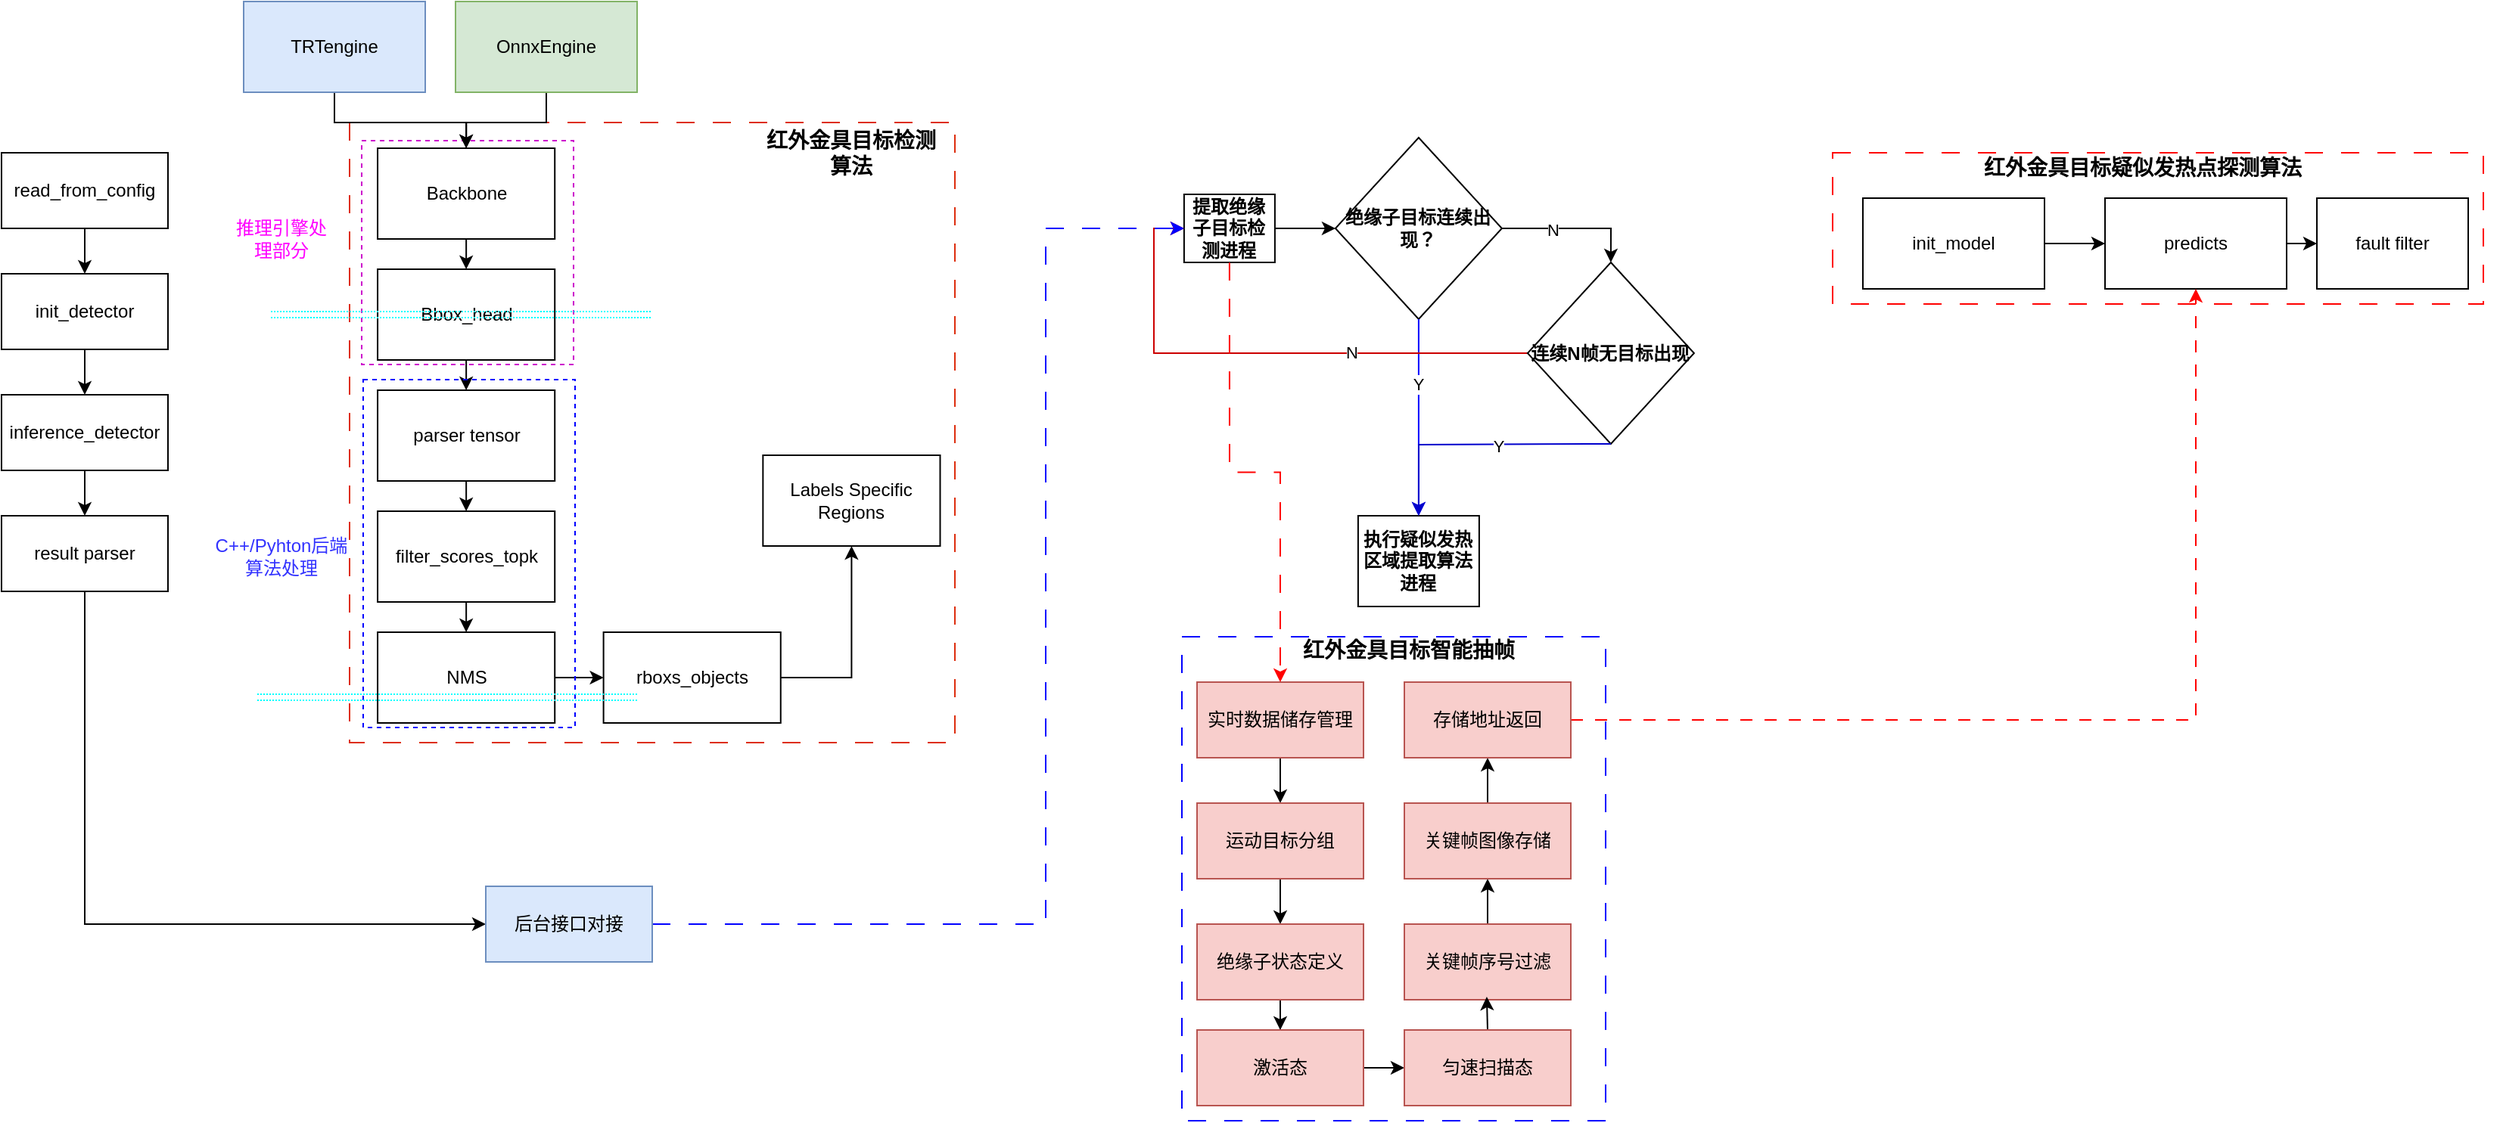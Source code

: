 <mxfile version="21.2.9" type="github" pages="3">
  <diagram name="红外项目算法全流程图" id="UdssySAxmzUDZfPrxFSe">
    <mxGraphModel dx="2518" dy="1358" grid="1" gridSize="10" guides="1" tooltips="1" connect="1" arrows="1" fold="1" page="1" pageScale="1" pageWidth="827" pageHeight="1169" math="1" shadow="0">
      <root>
        <mxCell id="0" />
        <mxCell id="1" parent="0" />
        <mxCell id="4V8_05npYvjHHsaQzoC6-4" value="" style="rounded=0;whiteSpace=wrap;html=1;fillColor=none;dashed=1;strokeColor=#0000FF;dashPattern=12 12;" parent="1" vertex="1">
          <mxGeometry x="781" y="671" width="280" height="320" as="geometry" />
        </mxCell>
        <mxCell id="TxmhTV-t6LI9Jv4E162P-45" value="" style="group" parent="1" vertex="1" connectable="0">
          <mxGeometry x="732.5" y="341" width="407" height="310" as="geometry" />
        </mxCell>
        <mxCell id="TxmhTV-t6LI9Jv4E162P-44" value="" style="group" parent="TxmhTV-t6LI9Jv4E162P-45" vertex="1" connectable="0">
          <mxGeometry x="9.96" width="407" height="310" as="geometry" />
        </mxCell>
        <mxCell id="TxmhTV-t6LI9Jv4E162P-1" value="&lt;b&gt;绝缘子目标连续出现？&lt;/b&gt;" style="rhombus;whiteSpace=wrap;html=1;" parent="TxmhTV-t6LI9Jv4E162P-44" vertex="1">
          <mxGeometry x="139.99" width="110" height="120" as="geometry" />
        </mxCell>
        <mxCell id="TxmhTV-t6LI9Jv4E162P-4" style="edgeStyle=orthogonalEdgeStyle;rounded=0;orthogonalLoop=1;jettySize=auto;html=1;entryX=0;entryY=0.5;entryDx=0;entryDy=0;" parent="TxmhTV-t6LI9Jv4E162P-44" source="TxmhTV-t6LI9Jv4E162P-2" target="TxmhTV-t6LI9Jv4E162P-1" edge="1">
          <mxGeometry relative="1" as="geometry" />
        </mxCell>
        <mxCell id="TxmhTV-t6LI9Jv4E162P-2" value="&lt;b style=&quot;border-color: var(--border-color);&quot;&gt;提取绝缘子目标检测进程&lt;/b&gt;" style="rounded=0;whiteSpace=wrap;html=1;" parent="TxmhTV-t6LI9Jv4E162P-44" vertex="1">
          <mxGeometry x="39.99" y="37.5" width="60" height="45" as="geometry" />
        </mxCell>
        <mxCell id="TxmhTV-t6LI9Jv4E162P-30" value="&lt;b&gt;执行疑似发热区域提取算法进程&lt;/b&gt;" style="rounded=0;whiteSpace=wrap;html=1;" parent="TxmhTV-t6LI9Jv4E162P-44" vertex="1">
          <mxGeometry x="154.99" y="250" width="80" height="60" as="geometry" />
        </mxCell>
        <mxCell id="TxmhTV-t6LI9Jv4E162P-31" style="edgeStyle=orthogonalEdgeStyle;rounded=0;orthogonalLoop=1;jettySize=auto;html=1;exitX=0.5;exitY=1;exitDx=0;exitDy=0;strokeColor=#0000FF;" parent="TxmhTV-t6LI9Jv4E162P-44" source="TxmhTV-t6LI9Jv4E162P-1" target="TxmhTV-t6LI9Jv4E162P-30" edge="1">
          <mxGeometry relative="1" as="geometry" />
        </mxCell>
        <mxCell id="TxmhTV-t6LI9Jv4E162P-43" value="Y" style="edgeLabel;html=1;align=center;verticalAlign=middle;resizable=0;points=[];" parent="TxmhTV-t6LI9Jv4E162P-31" vertex="1" connectable="0">
          <mxGeometry x="-0.342" y="-1" relative="1" as="geometry">
            <mxPoint as="offset" />
          </mxGeometry>
        </mxCell>
        <mxCell id="TxmhTV-t6LI9Jv4E162P-40" style="edgeStyle=orthogonalEdgeStyle;rounded=0;orthogonalLoop=1;jettySize=auto;html=1;exitX=0;exitY=0.5;exitDx=0;exitDy=0;entryX=0;entryY=0.5;entryDx=0;entryDy=0;strokeColor=#CC0000;" parent="TxmhTV-t6LI9Jv4E162P-44" source="TxmhTV-t6LI9Jv4E162P-35" target="TxmhTV-t6LI9Jv4E162P-2" edge="1">
          <mxGeometry relative="1" as="geometry" />
        </mxCell>
        <mxCell id="TxmhTV-t6LI9Jv4E162P-41" value="N" style="edgeLabel;html=1;align=center;verticalAlign=middle;resizable=0;points=[];" parent="TxmhTV-t6LI9Jv4E162P-40" vertex="1" connectable="0">
          <mxGeometry x="-0.331" y="-1" relative="1" as="geometry">
            <mxPoint as="offset" />
          </mxGeometry>
        </mxCell>
        <mxCell id="TxmhTV-t6LI9Jv4E162P-35" value="&lt;b&gt;连续N帧无目标出现&lt;/b&gt;" style="rhombus;whiteSpace=wrap;html=1;" parent="TxmhTV-t6LI9Jv4E162P-44" vertex="1">
          <mxGeometry x="266.99" y="82.5" width="110" height="120" as="geometry" />
        </mxCell>
        <mxCell id="TxmhTV-t6LI9Jv4E162P-36" style="edgeStyle=orthogonalEdgeStyle;rounded=0;orthogonalLoop=1;jettySize=auto;html=1;exitX=1;exitY=0.5;exitDx=0;exitDy=0;entryX=0.5;entryY=0;entryDx=0;entryDy=0;" parent="TxmhTV-t6LI9Jv4E162P-44" source="TxmhTV-t6LI9Jv4E162P-1" target="TxmhTV-t6LI9Jv4E162P-35" edge="1">
          <mxGeometry relative="1" as="geometry" />
        </mxCell>
        <mxCell id="TxmhTV-t6LI9Jv4E162P-39" value="N" style="edgeLabel;html=1;align=center;verticalAlign=middle;resizable=0;points=[];" parent="TxmhTV-t6LI9Jv4E162P-36" vertex="1" connectable="0">
          <mxGeometry x="-0.295" y="-1" relative="1" as="geometry">
            <mxPoint as="offset" />
          </mxGeometry>
        </mxCell>
        <mxCell id="TxmhTV-t6LI9Jv4E162P-38" style="edgeStyle=orthogonalEdgeStyle;rounded=0;orthogonalLoop=1;jettySize=auto;html=1;exitX=0.5;exitY=1;exitDx=0;exitDy=0;strokeColor=#0000CC;entryX=0.5;entryY=0;entryDx=0;entryDy=0;" parent="TxmhTV-t6LI9Jv4E162P-44" source="TxmhTV-t6LI9Jv4E162P-35" target="TxmhTV-t6LI9Jv4E162P-30" edge="1">
          <mxGeometry relative="1" as="geometry">
            <mxPoint x="315.03" y="210" as="sourcePoint" />
            <mxPoint x="185.03" y="250" as="targetPoint" />
            <Array as="points">
              <mxPoint x="306.99" y="203" />
              <mxPoint x="194.99" y="203" />
            </Array>
          </mxGeometry>
        </mxCell>
        <mxCell id="TxmhTV-t6LI9Jv4E162P-42" value="Y" style="edgeLabel;html=1;align=center;verticalAlign=middle;resizable=0;points=[];" parent="TxmhTV-t6LI9Jv4E162P-38" vertex="1" connectable="0">
          <mxGeometry x="-0.175" y="1" relative="1" as="geometry">
            <mxPoint x="-3" as="offset" />
          </mxGeometry>
        </mxCell>
        <mxCell id="TxmhTV-t6LI9Jv4E162P-46" value="" style="group" parent="1" vertex="1" connectable="0">
          <mxGeometry x="231" y="311" width="400" height="430" as="geometry" />
        </mxCell>
        <mxCell id="4V8_05npYvjHHsaQzoC6-1" value="" style="rounded=0;whiteSpace=wrap;html=1;fillColor=none;dashed=1;strokeColor=#dd2d0e;dashPattern=12 12;" parent="TxmhTV-t6LI9Jv4E162P-46" vertex="1">
          <mxGeometry y="20" width="400" height="410" as="geometry" />
        </mxCell>
        <mxCell id="4V8_05npYvjHHsaQzoC6-5" value="&lt;b&gt;&lt;font style=&quot;font-size: 14px;&quot;&gt;红外金具目标检测算法&lt;/font&gt;&lt;/b&gt;" style="text;html=1;strokeColor=none;fillColor=none;align=center;verticalAlign=middle;whiteSpace=wrap;rounded=0;dashed=1;dashPattern=12 12;" parent="TxmhTV-t6LI9Jv4E162P-46" vertex="1">
          <mxGeometry x="273.171" y="20" width="117.073" height="40" as="geometry" />
        </mxCell>
        <mxCell id="MAkDcKg5droRkH_bD-5M-5" style="edgeStyle=orthogonalEdgeStyle;rounded=0;orthogonalLoop=1;jettySize=auto;html=1;exitX=0.5;exitY=1;exitDx=0;exitDy=0;entryX=0.5;entryY=0;entryDx=0;entryDy=0;" parent="TxmhTV-t6LI9Jv4E162P-46" source="MAkDcKg5droRkH_bD-5M-1" target="MAkDcKg5droRkH_bD-5M-4" edge="1">
          <mxGeometry relative="1" as="geometry" />
        </mxCell>
        <mxCell id="MAkDcKg5droRkH_bD-5M-1" value="Backbone" style="rounded=0;whiteSpace=wrap;html=1;" parent="TxmhTV-t6LI9Jv4E162P-46" vertex="1">
          <mxGeometry x="18.537" y="37" width="117.073" height="60" as="geometry" />
        </mxCell>
        <mxCell id="MAkDcKg5droRkH_bD-5M-11" style="edgeStyle=orthogonalEdgeStyle;rounded=0;orthogonalLoop=1;jettySize=auto;html=1;exitX=0.5;exitY=1;exitDx=0;exitDy=0;entryX=0.5;entryY=0;entryDx=0;entryDy=0;" parent="TxmhTV-t6LI9Jv4E162P-46" source="MAkDcKg5droRkH_bD-5M-2" target="MAkDcKg5droRkH_bD-5M-3" edge="1">
          <mxGeometry relative="1" as="geometry" />
        </mxCell>
        <mxCell id="MAkDcKg5droRkH_bD-5M-2" value="filter_scores_topk" style="rounded=0;whiteSpace=wrap;html=1;" parent="TxmhTV-t6LI9Jv4E162P-46" vertex="1">
          <mxGeometry x="18.537" y="277" width="117.073" height="60" as="geometry" />
        </mxCell>
        <mxCell id="MAkDcKg5droRkH_bD-5M-13" style="edgeStyle=orthogonalEdgeStyle;rounded=0;orthogonalLoop=1;jettySize=auto;html=1;exitX=1;exitY=0.5;exitDx=0;exitDy=0;" parent="TxmhTV-t6LI9Jv4E162P-46" source="MAkDcKg5droRkH_bD-5M-3" target="MAkDcKg5droRkH_bD-5M-12" edge="1">
          <mxGeometry relative="1" as="geometry" />
        </mxCell>
        <mxCell id="MAkDcKg5droRkH_bD-5M-3" value="NMS" style="rounded=0;whiteSpace=wrap;html=1;" parent="TxmhTV-t6LI9Jv4E162P-46" vertex="1">
          <mxGeometry x="18.537" y="357" width="117.073" height="60" as="geometry" />
        </mxCell>
        <mxCell id="MAkDcKg5droRkH_bD-5M-7" style="edgeStyle=orthogonalEdgeStyle;rounded=0;orthogonalLoop=1;jettySize=auto;html=1;exitX=0.5;exitY=1;exitDx=0;exitDy=0;entryX=0.5;entryY=0;entryDx=0;entryDy=0;" parent="TxmhTV-t6LI9Jv4E162P-46" source="MAkDcKg5droRkH_bD-5M-4" target="MAkDcKg5droRkH_bD-5M-6" edge="1">
          <mxGeometry relative="1" as="geometry" />
        </mxCell>
        <mxCell id="MAkDcKg5droRkH_bD-5M-4" value="Bbox_head" style="rounded=0;whiteSpace=wrap;html=1;" parent="TxmhTV-t6LI9Jv4E162P-46" vertex="1">
          <mxGeometry x="18.537" y="117" width="117.073" height="60" as="geometry" />
        </mxCell>
        <mxCell id="MAkDcKg5droRkH_bD-5M-10" style="edgeStyle=orthogonalEdgeStyle;rounded=0;orthogonalLoop=1;jettySize=auto;html=1;exitX=0.5;exitY=1;exitDx=0;exitDy=0;entryX=0.5;entryY=0;entryDx=0;entryDy=0;" parent="TxmhTV-t6LI9Jv4E162P-46" source="MAkDcKg5droRkH_bD-5M-6" target="MAkDcKg5droRkH_bD-5M-2" edge="1">
          <mxGeometry relative="1" as="geometry" />
        </mxCell>
        <mxCell id="MAkDcKg5droRkH_bD-5M-6" value="parser tensor" style="rounded=0;whiteSpace=wrap;html=1;" parent="TxmhTV-t6LI9Jv4E162P-46" vertex="1">
          <mxGeometry x="18.537" y="197" width="117.073" height="60" as="geometry" />
        </mxCell>
        <mxCell id="MAkDcKg5droRkH_bD-5M-15" style="edgeStyle=orthogonalEdgeStyle;rounded=0;orthogonalLoop=1;jettySize=auto;html=1;exitX=1;exitY=0.5;exitDx=0;exitDy=0;entryX=0.5;entryY=1;entryDx=0;entryDy=0;" parent="TxmhTV-t6LI9Jv4E162P-46" source="MAkDcKg5droRkH_bD-5M-12" target="MAkDcKg5droRkH_bD-5M-14" edge="1">
          <mxGeometry relative="1" as="geometry" />
        </mxCell>
        <mxCell id="MAkDcKg5droRkH_bD-5M-12" value="rboxs_objects" style="rounded=0;whiteSpace=wrap;html=1;" parent="TxmhTV-t6LI9Jv4E162P-46" vertex="1">
          <mxGeometry x="167.805" y="357" width="117.073" height="60" as="geometry" />
        </mxCell>
        <mxCell id="MAkDcKg5droRkH_bD-5M-14" value="Labels Specific Regions" style="rounded=0;whiteSpace=wrap;html=1;" parent="TxmhTV-t6LI9Jv4E162P-46" vertex="1">
          <mxGeometry x="273.171" y="240" width="117.073" height="60" as="geometry" />
        </mxCell>
        <mxCell id="MAkDcKg5droRkH_bD-5M-21" value="" style="rounded=0;whiteSpace=wrap;html=1;fillColor=none;dashed=1;strokeColor=#0000FF;" parent="TxmhTV-t6LI9Jv4E162P-46" vertex="1">
          <mxGeometry x="9" y="190" width="140" height="230" as="geometry" />
        </mxCell>
        <mxCell id="MAkDcKg5droRkH_bD-5M-23" value="" style="rounded=0;whiteSpace=wrap;html=1;fillColor=none;dashed=1;strokeColor=#CC00CC;" parent="TxmhTV-t6LI9Jv4E162P-46" vertex="1">
          <mxGeometry x="8" y="32" width="140" height="148" as="geometry" />
        </mxCell>
        <mxCell id="MAkDcKg5droRkH_bD-5M-26" value="" style="endArrow=none;html=1;rounded=0;shape=link;dashed=1;dashPattern=1 1;strokeColor=#00FFFF;" parent="TxmhTV-t6LI9Jv4E162P-46" edge="1">
          <mxGeometry width="50" height="50" relative="1" as="geometry">
            <mxPoint x="-52" y="147" as="sourcePoint" />
            <mxPoint x="199" y="147" as="targetPoint" />
          </mxGeometry>
        </mxCell>
        <mxCell id="TxmhTV-t6LI9Jv4E162P-48" value="" style="group" parent="1" vertex="1" connectable="0">
          <mxGeometry x="1211" y="301" width="440" height="410" as="geometry" />
        </mxCell>
        <mxCell id="4V8_05npYvjHHsaQzoC6-3" value="" style="rounded=0;whiteSpace=wrap;html=1;fillColor=none;dashed=1;strokeColor=#FF0000;dashPattern=12 12;" parent="TxmhTV-t6LI9Jv4E162P-48" vertex="1">
          <mxGeometry y="50" width="430" height="100" as="geometry" />
        </mxCell>
        <mxCell id="4V8_05npYvjHHsaQzoC6-7" value="&lt;b&gt;&lt;font style=&quot;font-size: 14px;&quot;&gt;红外金具目标疑似发热点探测算法&lt;/font&gt;&lt;/b&gt;" style="text;html=1;strokeColor=none;fillColor=none;align=center;verticalAlign=middle;whiteSpace=wrap;rounded=0;dashed=1;dashPattern=12 12;" parent="TxmhTV-t6LI9Jv4E162P-48" vertex="1">
          <mxGeometry x="60" y="40" width="290" height="40" as="geometry" />
        </mxCell>
        <mxCell id="LGtdRb7xU4zredC1TsOm-39" style="edgeStyle=orthogonalEdgeStyle;rounded=0;orthogonalLoop=1;jettySize=auto;html=1;exitX=1;exitY=0.5;exitDx=0;exitDy=0;entryX=0;entryY=0.5;entryDx=0;entryDy=0;" edge="1" parent="TxmhTV-t6LI9Jv4E162P-48" source="LGtdRb7xU4zredC1TsOm-9" target="LGtdRb7xU4zredC1TsOm-38">
          <mxGeometry relative="1" as="geometry" />
        </mxCell>
        <mxCell id="LGtdRb7xU4zredC1TsOm-9" value="predicts" style="rounded=0;whiteSpace=wrap;html=1;" vertex="1" parent="TxmhTV-t6LI9Jv4E162P-48">
          <mxGeometry x="180" y="80" width="120" height="60" as="geometry" />
        </mxCell>
        <mxCell id="LGtdRb7xU4zredC1TsOm-11" style="edgeStyle=orthogonalEdgeStyle;rounded=0;orthogonalLoop=1;jettySize=auto;html=1;exitX=1;exitY=0.5;exitDx=0;exitDy=0;entryX=0;entryY=0.5;entryDx=0;entryDy=0;" edge="1" parent="TxmhTV-t6LI9Jv4E162P-48" source="LGtdRb7xU4zredC1TsOm-10" target="LGtdRb7xU4zredC1TsOm-9">
          <mxGeometry relative="1" as="geometry" />
        </mxCell>
        <mxCell id="LGtdRb7xU4zredC1TsOm-10" value="init_model" style="rounded=0;whiteSpace=wrap;html=1;" vertex="1" parent="TxmhTV-t6LI9Jv4E162P-48">
          <mxGeometry x="20" y="80" width="120" height="60" as="geometry" />
        </mxCell>
        <mxCell id="LGtdRb7xU4zredC1TsOm-38" value="fault filter" style="rounded=0;whiteSpace=wrap;html=1;" vertex="1" parent="TxmhTV-t6LI9Jv4E162P-48">
          <mxGeometry x="320" y="80" width="100" height="60" as="geometry" />
        </mxCell>
        <mxCell id="MAkDcKg5droRkH_bD-5M-20" style="edgeStyle=orthogonalEdgeStyle;rounded=0;orthogonalLoop=1;jettySize=auto;html=1;entryX=0.5;entryY=0;entryDx=0;entryDy=0;" parent="1" source="MAkDcKg5droRkH_bD-5M-16" target="MAkDcKg5droRkH_bD-5M-1" edge="1">
          <mxGeometry relative="1" as="geometry">
            <Array as="points">
              <mxPoint x="221" y="331" />
              <mxPoint x="308" y="331" />
            </Array>
          </mxGeometry>
        </mxCell>
        <mxCell id="MAkDcKg5droRkH_bD-5M-16" value="TRTengine" style="rounded=0;whiteSpace=wrap;html=1;fillColor=#dae8fc;strokeColor=#6c8ebf;" parent="1" vertex="1">
          <mxGeometry x="161" y="251" width="120" height="60" as="geometry" />
        </mxCell>
        <mxCell id="MAkDcKg5droRkH_bD-5M-19" style="edgeStyle=orthogonalEdgeStyle;rounded=0;orthogonalLoop=1;jettySize=auto;html=1;exitX=0.5;exitY=1;exitDx=0;exitDy=0;entryX=0.5;entryY=0;entryDx=0;entryDy=0;" parent="1" source="MAkDcKg5droRkH_bD-5M-17" target="MAkDcKg5droRkH_bD-5M-1" edge="1">
          <mxGeometry relative="1" as="geometry">
            <Array as="points">
              <mxPoint x="361" y="331" />
              <mxPoint x="308" y="331" />
            </Array>
          </mxGeometry>
        </mxCell>
        <mxCell id="MAkDcKg5droRkH_bD-5M-17" value="OnnxEngine" style="rounded=0;whiteSpace=wrap;html=1;fillColor=#d5e8d4;strokeColor=#82b366;" parent="1" vertex="1">
          <mxGeometry x="301" y="251" width="120" height="60" as="geometry" />
        </mxCell>
        <mxCell id="MAkDcKg5droRkH_bD-5M-22" value="&lt;font color=&quot;#3333ff&quot;&gt;C++/Pyhton后端算法处理&lt;/font&gt;" style="text;html=1;strokeColor=none;fillColor=none;align=center;verticalAlign=middle;whiteSpace=wrap;rounded=0;" parent="1" vertex="1">
          <mxGeometry x="141" y="571" width="90" height="93" as="geometry" />
        </mxCell>
        <mxCell id="MAkDcKg5droRkH_bD-5M-24" value="&lt;font color=&quot;#ff00ff&quot;&gt;推理引擎处理部分&lt;/font&gt;" style="text;html=1;strokeColor=none;fillColor=none;align=center;verticalAlign=middle;whiteSpace=wrap;rounded=0;" parent="1" vertex="1">
          <mxGeometry x="151" y="361" width="70" height="93" as="geometry" />
        </mxCell>
        <mxCell id="MAkDcKg5droRkH_bD-5M-28" value="" style="endArrow=none;html=1;rounded=0;shape=link;dashed=1;dashPattern=1 1;strokeColor=#00FFFF;" parent="1" edge="1">
          <mxGeometry width="50" height="50" relative="1" as="geometry">
            <mxPoint x="170" y="711" as="sourcePoint" />
            <mxPoint x="421" y="711" as="targetPoint" />
          </mxGeometry>
        </mxCell>
        <mxCell id="MAkDcKg5droRkH_bD-5M-36" style="edgeStyle=orthogonalEdgeStyle;rounded=0;orthogonalLoop=1;jettySize=auto;html=1;entryX=0.5;entryY=0;entryDx=0;entryDy=0;" parent="1" source="MAkDcKg5droRkH_bD-5M-33" target="MAkDcKg5droRkH_bD-5M-34" edge="1">
          <mxGeometry relative="1" as="geometry" />
        </mxCell>
        <mxCell id="MAkDcKg5droRkH_bD-5M-33" value="read_from_config" style="rounded=0;whiteSpace=wrap;html=1;" parent="1" vertex="1">
          <mxGeometry x="1" y="351" width="110" height="50" as="geometry" />
        </mxCell>
        <mxCell id="MAkDcKg5droRkH_bD-5M-37" style="edgeStyle=orthogonalEdgeStyle;rounded=0;orthogonalLoop=1;jettySize=auto;html=1;exitX=0.5;exitY=1;exitDx=0;exitDy=0;entryX=0.5;entryY=0;entryDx=0;entryDy=0;" parent="1" source="MAkDcKg5droRkH_bD-5M-34" target="MAkDcKg5droRkH_bD-5M-35" edge="1">
          <mxGeometry relative="1" as="geometry" />
        </mxCell>
        <mxCell id="MAkDcKg5droRkH_bD-5M-34" value="init_detector" style="rounded=0;whiteSpace=wrap;html=1;" parent="1" vertex="1">
          <mxGeometry x="1" y="431" width="110" height="50" as="geometry" />
        </mxCell>
        <mxCell id="MAkDcKg5droRkH_bD-5M-39" style="edgeStyle=orthogonalEdgeStyle;rounded=0;orthogonalLoop=1;jettySize=auto;html=1;exitX=0.5;exitY=1;exitDx=0;exitDy=0;entryX=0.5;entryY=0;entryDx=0;entryDy=0;" parent="1" source="MAkDcKg5droRkH_bD-5M-35" target="MAkDcKg5droRkH_bD-5M-38" edge="1">
          <mxGeometry relative="1" as="geometry" />
        </mxCell>
        <mxCell id="MAkDcKg5droRkH_bD-5M-35" value="inference_detector" style="rounded=0;whiteSpace=wrap;html=1;" parent="1" vertex="1">
          <mxGeometry x="1" y="511" width="110" height="50" as="geometry" />
        </mxCell>
        <mxCell id="LGtdRb7xU4zredC1TsOm-4" style="edgeStyle=orthogonalEdgeStyle;rounded=0;orthogonalLoop=1;jettySize=auto;html=1;exitX=0.5;exitY=1;exitDx=0;exitDy=0;entryX=0;entryY=0.5;entryDx=0;entryDy=0;" edge="1" parent="1" source="MAkDcKg5droRkH_bD-5M-38" target="LGtdRb7xU4zredC1TsOm-3">
          <mxGeometry relative="1" as="geometry" />
        </mxCell>
        <mxCell id="MAkDcKg5droRkH_bD-5M-38" value="result parser" style="rounded=0;whiteSpace=wrap;html=1;" parent="1" vertex="1">
          <mxGeometry x="1" y="591" width="110" height="50" as="geometry" />
        </mxCell>
        <mxCell id="LGtdRb7xU4zredC1TsOm-5" style="edgeStyle=orthogonalEdgeStyle;rounded=0;orthogonalLoop=1;jettySize=auto;html=1;entryX=0;entryY=0.5;entryDx=0;entryDy=0;dashed=1;dashPattern=12 12;strokeColor=#0000FF;" edge="1" parent="1" source="LGtdRb7xU4zredC1TsOm-3" target="TxmhTV-t6LI9Jv4E162P-2">
          <mxGeometry relative="1" as="geometry">
            <Array as="points">
              <mxPoint x="691" y="861" />
              <mxPoint x="691" y="401" />
            </Array>
          </mxGeometry>
        </mxCell>
        <mxCell id="LGtdRb7xU4zredC1TsOm-3" value="后台接口对接" style="rounded=0;whiteSpace=wrap;html=1;fillColor=#dae8fc;strokeColor=#6c8ebf;" vertex="1" parent="1">
          <mxGeometry x="321" y="836" width="110" height="50" as="geometry" />
        </mxCell>
        <mxCell id="4V8_05npYvjHHsaQzoC6-8" value="&lt;b&gt;&lt;font style=&quot;font-size: 14px;&quot;&gt;红外金具目标智能抽帧&lt;/font&gt;&lt;/b&gt;" style="text;html=1;strokeColor=none;fillColor=none;align=center;verticalAlign=middle;whiteSpace=wrap;rounded=0;dashed=1;dashPattern=12 12;" parent="1" vertex="1">
          <mxGeometry x="851" y="658" width="160" height="43" as="geometry" />
        </mxCell>
        <mxCell id="LGtdRb7xU4zredC1TsOm-19" style="edgeStyle=orthogonalEdgeStyle;rounded=0;orthogonalLoop=1;jettySize=auto;html=1;exitX=0.5;exitY=1;exitDx=0;exitDy=0;entryX=0.5;entryY=0;entryDx=0;entryDy=0;" edge="1" parent="1" source="LGtdRb7xU4zredC1TsOm-12" target="LGtdRb7xU4zredC1TsOm-15">
          <mxGeometry relative="1" as="geometry" />
        </mxCell>
        <mxCell id="LGtdRb7xU4zredC1TsOm-12" value="实时数据储存管理" style="rounded=0;whiteSpace=wrap;html=1;fillColor=#f8cecc;strokeColor=#b85450;" vertex="1" parent="1">
          <mxGeometry x="791" y="701" width="110" height="50" as="geometry" />
        </mxCell>
        <mxCell id="LGtdRb7xU4zredC1TsOm-32" style="edgeStyle=orthogonalEdgeStyle;rounded=0;orthogonalLoop=1;jettySize=auto;html=1;exitX=0.5;exitY=0;exitDx=0;exitDy=0;entryX=0.5;entryY=1;entryDx=0;entryDy=0;" edge="1" parent="1" source="LGtdRb7xU4zredC1TsOm-14" target="LGtdRb7xU4zredC1TsOm-31">
          <mxGeometry relative="1" as="geometry" />
        </mxCell>
        <mxCell id="LGtdRb7xU4zredC1TsOm-14" value="关键帧序号过滤" style="rounded=0;whiteSpace=wrap;html=1;fillColor=#f8cecc;strokeColor=#b85450;" vertex="1" parent="1">
          <mxGeometry x="928" y="861" width="110" height="50" as="geometry" />
        </mxCell>
        <mxCell id="LGtdRb7xU4zredC1TsOm-20" style="edgeStyle=orthogonalEdgeStyle;rounded=0;orthogonalLoop=1;jettySize=auto;html=1;exitX=0.5;exitY=1;exitDx=0;exitDy=0;entryX=0.5;entryY=0;entryDx=0;entryDy=0;" edge="1" parent="1" source="LGtdRb7xU4zredC1TsOm-15" target="LGtdRb7xU4zredC1TsOm-16">
          <mxGeometry relative="1" as="geometry" />
        </mxCell>
        <mxCell id="LGtdRb7xU4zredC1TsOm-15" value="运动目标分组" style="rounded=0;whiteSpace=wrap;html=1;fillColor=#f8cecc;strokeColor=#b85450;" vertex="1" parent="1">
          <mxGeometry x="791" y="781" width="110" height="50" as="geometry" />
        </mxCell>
        <mxCell id="LGtdRb7xU4zredC1TsOm-25" style="edgeStyle=orthogonalEdgeStyle;rounded=0;orthogonalLoop=1;jettySize=auto;html=1;exitX=0.5;exitY=1;exitDx=0;exitDy=0;" edge="1" parent="1" source="LGtdRb7xU4zredC1TsOm-16" target="LGtdRb7xU4zredC1TsOm-24">
          <mxGeometry relative="1" as="geometry" />
        </mxCell>
        <mxCell id="LGtdRb7xU4zredC1TsOm-16" value="绝缘子状态定义" style="rounded=0;whiteSpace=wrap;html=1;fillColor=#f8cecc;strokeColor=#b85450;" vertex="1" parent="1">
          <mxGeometry x="791" y="861" width="110" height="50" as="geometry" />
        </mxCell>
        <mxCell id="LGtdRb7xU4zredC1TsOm-28" style="edgeStyle=orthogonalEdgeStyle;rounded=0;orthogonalLoop=1;jettySize=auto;html=1;exitX=1;exitY=0.5;exitDx=0;exitDy=0;entryX=0;entryY=0.5;entryDx=0;entryDy=0;" edge="1" parent="1" source="LGtdRb7xU4zredC1TsOm-24" target="LGtdRb7xU4zredC1TsOm-26">
          <mxGeometry relative="1" as="geometry" />
        </mxCell>
        <mxCell id="LGtdRb7xU4zredC1TsOm-24" value="激活态" style="rounded=0;whiteSpace=wrap;html=1;fillColor=#f8cecc;strokeColor=#b85450;" vertex="1" parent="1">
          <mxGeometry x="791" y="931" width="110" height="50" as="geometry" />
        </mxCell>
        <mxCell id="LGtdRb7xU4zredC1TsOm-29" style="edgeStyle=orthogonalEdgeStyle;rounded=0;orthogonalLoop=1;jettySize=auto;html=1;exitX=0.5;exitY=0;exitDx=0;exitDy=0;entryX=0.495;entryY=0.96;entryDx=0;entryDy=0;entryPerimeter=0;" edge="1" parent="1" source="LGtdRb7xU4zredC1TsOm-26" target="LGtdRb7xU4zredC1TsOm-14">
          <mxGeometry relative="1" as="geometry" />
        </mxCell>
        <mxCell id="LGtdRb7xU4zredC1TsOm-26" value="匀速扫描态" style="rounded=0;whiteSpace=wrap;html=1;fillColor=#f8cecc;strokeColor=#b85450;" vertex="1" parent="1">
          <mxGeometry x="928" y="931" width="110" height="50" as="geometry" />
        </mxCell>
        <mxCell id="LGtdRb7xU4zredC1TsOm-36" style="edgeStyle=orthogonalEdgeStyle;rounded=0;orthogonalLoop=1;jettySize=auto;html=1;exitX=0.5;exitY=0;exitDx=0;exitDy=0;entryX=0.5;entryY=1;entryDx=0;entryDy=0;" edge="1" parent="1" source="LGtdRb7xU4zredC1TsOm-31" target="LGtdRb7xU4zredC1TsOm-33">
          <mxGeometry relative="1" as="geometry" />
        </mxCell>
        <mxCell id="LGtdRb7xU4zredC1TsOm-31" value="关键帧图像存储" style="rounded=0;whiteSpace=wrap;html=1;fillColor=#f8cecc;strokeColor=#b85450;" vertex="1" parent="1">
          <mxGeometry x="928" y="781" width="110" height="50" as="geometry" />
        </mxCell>
        <mxCell id="LGtdRb7xU4zredC1TsOm-37" style="edgeStyle=orthogonalEdgeStyle;rounded=0;orthogonalLoop=1;jettySize=auto;html=1;exitX=1;exitY=0.5;exitDx=0;exitDy=0;entryX=0.5;entryY=1;entryDx=0;entryDy=0;dashed=1;dashPattern=8 8;strokeColor=#FF0000;" edge="1" parent="1" source="LGtdRb7xU4zredC1TsOm-33" target="LGtdRb7xU4zredC1TsOm-9">
          <mxGeometry relative="1" as="geometry">
            <Array as="points">
              <mxPoint x="1451" y="726" />
            </Array>
          </mxGeometry>
        </mxCell>
        <mxCell id="LGtdRb7xU4zredC1TsOm-33" value="存储地址返回" style="rounded=0;whiteSpace=wrap;html=1;fillColor=#f8cecc;strokeColor=#b85450;" vertex="1" parent="1">
          <mxGeometry x="928" y="701" width="110" height="50" as="geometry" />
        </mxCell>
        <mxCell id="LGtdRb7xU4zredC1TsOm-40" style="edgeStyle=orthogonalEdgeStyle;rounded=0;orthogonalLoop=1;jettySize=auto;html=1;exitX=0.5;exitY=1;exitDx=0;exitDy=0;entryX=0.5;entryY=0;entryDx=0;entryDy=0;dashed=1;dashPattern=12 12;strokeColor=#FF0000;" edge="1" parent="1" source="TxmhTV-t6LI9Jv4E162P-2" target="LGtdRb7xU4zredC1TsOm-12">
          <mxGeometry relative="1" as="geometry" />
        </mxCell>
      </root>
    </mxGraphModel>
  </diagram>
  <diagram id="WdxDzoPTzI7nNVy89wJs" name="基于运动分析的红外绝缘子目标抽取算法流程">
    <mxGraphModel dx="1259" dy="679" grid="1" gridSize="10" guides="1" tooltips="1" connect="1" arrows="1" fold="1" page="1" pageScale="1" pageWidth="827" pageHeight="1169" math="0" shadow="0">
      <root>
        <mxCell id="0" />
        <mxCell id="1" parent="0" />
        <mxCell id="xnD68SN8P6hPFutGCcDg-2" value="" style="rounded=0;whiteSpace=wrap;html=1;fillColor=none;dashed=1;strokeWidth=1;strokeColor=#00FFFF;" parent="1" vertex="1">
          <mxGeometry x="620" y="533" width="350" height="180" as="geometry" />
        </mxCell>
        <mxCell id="xnD68SN8P6hPFutGCcDg-3" value="" style="rounded=0;whiteSpace=wrap;html=1;fillColor=none;dashed=1;strokeWidth=1;strokeColor=#3333FF;" parent="1" vertex="1">
          <mxGeometry x="265" y="450" width="340" height="180" as="geometry" />
        </mxCell>
        <mxCell id="xnD68SN8P6hPFutGCcDg-4" value="&lt;b&gt;非落盘模式&lt;/b&gt;" style="text;html=1;strokeColor=none;fillColor=none;align=center;verticalAlign=middle;whiteSpace=wrap;rounded=0;dashed=1;" parent="1" vertex="1">
          <mxGeometry x="475" y="600" width="80" height="30" as="geometry" />
        </mxCell>
        <mxCell id="xnD68SN8P6hPFutGCcDg-5" style="edgeStyle=orthogonalEdgeStyle;rounded=0;orthogonalLoop=1;jettySize=auto;html=1;entryX=0;entryY=0.5;entryDx=0;entryDy=0;" parent="1" source="xnD68SN8P6hPFutGCcDg-7" target="xnD68SN8P6hPFutGCcDg-36" edge="1">
          <mxGeometry relative="1" as="geometry">
            <mxPoint x="585" y="370" as="targetPoint" />
            <Array as="points">
              <mxPoint x="585" y="490" />
              <mxPoint x="585" y="420" />
            </Array>
          </mxGeometry>
        </mxCell>
        <mxCell id="xnD68SN8P6hPFutGCcDg-6" value="1.有效帧_序号列表存储&lt;br&gt;2.目标结构化数据[形状]" style="edgeLabel;html=1;align=center;verticalAlign=middle;resizable=0;points=[];" parent="xnD68SN8P6hPFutGCcDg-5" vertex="1" connectable="0">
          <mxGeometry x="-0.264" y="-1" relative="1" as="geometry">
            <mxPoint x="-25" y="-1" as="offset" />
          </mxGeometry>
        </mxCell>
        <mxCell id="xnD68SN8P6hPFutGCcDg-7" value="提取候选帧集" style="rounded=0;whiteSpace=wrap;html=1;" parent="1" vertex="1">
          <mxGeometry x="295" y="460" width="120" height="60" as="geometry" />
        </mxCell>
        <mxCell id="xnD68SN8P6hPFutGCcDg-8" style="edgeStyle=orthogonalEdgeStyle;rounded=0;orthogonalLoop=1;jettySize=auto;html=1;exitX=1;exitY=0.5;exitDx=0;exitDy=0;entryX=0;entryY=0.5;entryDx=0;entryDy=0;" parent="1" source="xnD68SN8P6hPFutGCcDg-9" target="xnD68SN8P6hPFutGCcDg-11" edge="1">
          <mxGeometry relative="1" as="geometry" />
        </mxCell>
        <mxCell id="xnD68SN8P6hPFutGCcDg-9" value="候选帧聚类" style="rounded=0;whiteSpace=wrap;html=1;" parent="1" vertex="1">
          <mxGeometry x="631.43" y="543" width="120" height="60" as="geometry" />
        </mxCell>
        <mxCell id="xnD68SN8P6hPFutGCcDg-10" style="edgeStyle=orthogonalEdgeStyle;rounded=0;orthogonalLoop=1;jettySize=auto;html=1;exitX=1;exitY=0.5;exitDx=0;exitDy=0;" parent="1" source="xnD68SN8P6hPFutGCcDg-11" target="xnD68SN8P6hPFutGCcDg-24" edge="1">
          <mxGeometry relative="1" as="geometry" />
        </mxCell>
        <mxCell id="xnD68SN8P6hPFutGCcDg-11" value="提取最优关键帧" style="rounded=0;whiteSpace=wrap;html=1;" parent="1" vertex="1">
          <mxGeometry x="830.0" y="543" width="120" height="60" as="geometry" />
        </mxCell>
        <mxCell id="xnD68SN8P6hPFutGCcDg-12" style="edgeStyle=orthogonalEdgeStyle;rounded=0;orthogonalLoop=1;jettySize=auto;html=1;exitX=0.5;exitY=0;exitDx=0;exitDy=0;entryX=0.5;entryY=1;entryDx=0;entryDy=0;" parent="1" source="xnD68SN8P6hPFutGCcDg-13" target="xnD68SN8P6hPFutGCcDg-7" edge="1">
          <mxGeometry relative="1" as="geometry" />
        </mxCell>
        <mxCell id="xnD68SN8P6hPFutGCcDg-13" value="显著性帧计算" style="swimlane;fontStyle=0;childLayout=stackLayout;horizontal=1;startSize=30;horizontalStack=0;resizeParent=1;resizeParentMax=0;resizeLast=0;collapsible=1;marginBottom=0;" parent="1" vertex="1">
          <mxGeometry x="277" y="540" width="158" height="90" as="geometry">
            <mxRectangle x="240" y="400" width="120" height="30" as="alternateBounds" />
          </mxGeometry>
        </mxCell>
        <mxCell id="xnD68SN8P6hPFutGCcDg-14" value="帧间变化（悬停过程过滤）" style="text;strokeColor=none;fillColor=none;align=left;verticalAlign=middle;spacingLeft=4;spacingRight=4;overflow=hidden;points=[[0,0.5],[1,0.5]];portConstraint=eastwest;rotatable=0;" parent="xnD68SN8P6hPFutGCcDg-13" vertex="1">
          <mxGeometry y="30" width="158" height="30" as="geometry" />
        </mxCell>
        <mxCell id="xnD68SN8P6hPFutGCcDg-15" value="红外目标检测（非目标过滤）" style="text;strokeColor=none;fillColor=none;align=left;verticalAlign=middle;spacingLeft=4;spacingRight=4;overflow=hidden;points=[[0,0.5],[1,0.5]];portConstraint=eastwest;rotatable=0;fontStyle=1" parent="xnD68SN8P6hPFutGCcDg-13" vertex="1">
          <mxGeometry y="60" width="158" height="30" as="geometry" />
        </mxCell>
        <mxCell id="xnD68SN8P6hPFutGCcDg-16" style="edgeStyle=orthogonalEdgeStyle;rounded=0;orthogonalLoop=1;jettySize=auto;html=1;" parent="1" source="xnD68SN8P6hPFutGCcDg-17" edge="1">
          <mxGeometry relative="1" as="geometry">
            <mxPoint x="691.43" y="603" as="targetPoint" />
          </mxGeometry>
        </mxCell>
        <mxCell id="xnD68SN8P6hPFutGCcDg-17" value="候选帧过滤算法" style="rounded=0;whiteSpace=wrap;html=1;" parent="1" vertex="1">
          <mxGeometry x="631.43" y="638" width="120" height="60" as="geometry" />
        </mxCell>
        <mxCell id="xnD68SN8P6hPFutGCcDg-18" style="edgeStyle=orthogonalEdgeStyle;rounded=0;orthogonalLoop=1;jettySize=auto;html=1;entryX=0.999;entryY=0.516;entryDx=0;entryDy=0;entryPerimeter=0;" parent="1" source="xnD68SN8P6hPFutGCcDg-19" target="xnD68SN8P6hPFutGCcDg-17" edge="1">
          <mxGeometry relative="1" as="geometry" />
        </mxCell>
        <mxCell id="xnD68SN8P6hPFutGCcDg-19" value="基于巡检流程的智能抽帧分析" style="rounded=0;whiteSpace=wrap;html=1;" parent="1" vertex="1">
          <mxGeometry x="830.0" y="639" width="120" height="60" as="geometry" />
        </mxCell>
        <mxCell id="xnD68SN8P6hPFutGCcDg-20" style="edgeStyle=orthogonalEdgeStyle;rounded=0;orthogonalLoop=1;jettySize=auto;html=1;exitX=0.5;exitY=1;exitDx=0;exitDy=0;entryX=0.5;entryY=0;entryDx=0;entryDy=0;fontColor=#000000;" parent="1" source="xnD68SN8P6hPFutGCcDg-21" target="xnD68SN8P6hPFutGCcDg-52" edge="1">
          <mxGeometry relative="1" as="geometry" />
        </mxCell>
        <mxCell id="xnD68SN8P6hPFutGCcDg-21" value="视频数据" style="rounded=0;whiteSpace=wrap;html=1;" parent="1" vertex="1">
          <mxGeometry x="419" y="200" width="90" height="50" as="geometry" />
        </mxCell>
        <mxCell id="xnD68SN8P6hPFutGCcDg-22" value="1" style="ellipse;whiteSpace=wrap;html=1;aspect=fixed;dashed=1;fillColor=#f8cecc;strokeColor=#b85450;" parent="1" vertex="1">
          <mxGeometry x="415" y="260" width="20" height="20" as="geometry" />
        </mxCell>
        <mxCell id="xnD68SN8P6hPFutGCcDg-23" value="3" style="ellipse;whiteSpace=wrap;html=1;aspect=fixed;dashed=1;fillColor=#fff2cc;strokeColor=#d6b656;" parent="1" vertex="1">
          <mxGeometry x="665" y="460" width="20" height="20" as="geometry" />
        </mxCell>
        <mxCell id="xnD68SN8P6hPFutGCcDg-24" value="视频最优关键帧" style="shape=cylinder3;whiteSpace=wrap;html=1;boundedLbl=1;backgroundOutline=1;size=15;fillColor=none;" parent="1" vertex="1">
          <mxGeometry x="1010" y="533" width="60" height="80" as="geometry" />
        </mxCell>
        <mxCell id="xnD68SN8P6hPFutGCcDg-25" value="4" style="ellipse;whiteSpace=wrap;html=1;aspect=fixed;dashed=1;fillColor=#ffe6cc;strokeColor=#d79b00;" parent="1" vertex="1">
          <mxGeometry x="780" y="638" width="20" height="20" as="geometry" />
        </mxCell>
        <mxCell id="xnD68SN8P6hPFutGCcDg-26" style="edgeStyle=orthogonalEdgeStyle;rounded=0;orthogonalLoop=1;jettySize=auto;html=1;exitX=0;exitY=0.5;exitDx=0;exitDy=0;entryX=0.5;entryY=0;entryDx=0;entryDy=0;" parent="1" source="xnD68SN8P6hPFutGCcDg-31" target="xnD68SN8P6hPFutGCcDg-7" edge="1">
          <mxGeometry relative="1" as="geometry" />
        </mxCell>
        <mxCell id="xnD68SN8P6hPFutGCcDg-27" value="固定间隔抽帧" style="edgeLabel;html=1;align=center;verticalAlign=middle;resizable=0;points=[];" parent="xnD68SN8P6hPFutGCcDg-26" vertex="1" connectable="0">
          <mxGeometry x="-0.464" y="-1" relative="1" as="geometry">
            <mxPoint x="-23" y="21" as="offset" />
          </mxGeometry>
        </mxCell>
        <mxCell id="xnD68SN8P6hPFutGCcDg-28" style="edgeStyle=orthogonalEdgeStyle;rounded=0;orthogonalLoop=1;jettySize=auto;html=1;exitX=1;exitY=0.5;exitDx=0;exitDy=0;entryX=0.5;entryY=0;entryDx=0;entryDy=0;" parent="1" source="xnD68SN8P6hPFutGCcDg-31" target="xnD68SN8P6hPFutGCcDg-36" edge="1">
          <mxGeometry relative="1" as="geometry">
            <Array as="points">
              <mxPoint x="539" y="360" />
            </Array>
          </mxGeometry>
        </mxCell>
        <mxCell id="xnD68SN8P6hPFutGCcDg-29" value="&lt;span style=&quot;color: rgba(0, 0, 0, 0); font-family: monospace; font-size: 0px; text-align: start; background-color: rgb(248, 249, 250);&quot;&gt;%3CmxGraphModel%3E%3Croot%3E%3CmxCell%20id%3D%220%22%2F%3E%3CmxCell%20id%3D%221%22%20parent%3D%220%22%2F%3E%3CmxCell%20id%3D%222%22%20value%3D%22each%20frame%22%20style%3D%22edgeLabel%3Bhtml%3D1%3Balign%3Dcenter%3BverticalAlign%3Dmiddle%3Bresizable%3D0%3Bpoints%3D%5B%5D%3B%22%20vertex%3D%221%22%20connectable%3D%220%22%20parent%3D%221%22%3E%3CmxGeometry%20x%3D%22229.857%22%20y%3D%22200%22%20as%3D%22geometry%22%2F%3E%3C%2FmxCell%3E%3C%2Froot%3E%3C%2FmxGraphModel%3Eeach&amp;nbsp;&lt;/span&gt;" style="edgeLabel;html=1;align=center;verticalAlign=middle;resizable=0;points=[];" parent="xnD68SN8P6hPFutGCcDg-28" vertex="1" connectable="0">
          <mxGeometry x="-0.828" y="1" relative="1" as="geometry">
            <mxPoint as="offset" />
          </mxGeometry>
        </mxCell>
        <mxCell id="xnD68SN8P6hPFutGCcDg-30" value="固定间隔抽帧_序号" style="edgeLabel;html=1;align=center;verticalAlign=middle;resizable=0;points=[];" parent="xnD68SN8P6hPFutGCcDg-28" vertex="1" connectable="0">
          <mxGeometry x="-0.855" y="2" relative="1" as="geometry">
            <mxPoint x="60" y="-8" as="offset" />
          </mxGeometry>
        </mxCell>
        <mxCell id="xnD68SN8P6hPFutGCcDg-31" value="视频解码抽帧" style="rounded=0;whiteSpace=wrap;html=1;fillColor=none;" parent="1" vertex="1">
          <mxGeometry x="419" y="337" width="120" height="60" as="geometry" />
        </mxCell>
        <mxCell id="xnD68SN8P6hPFutGCcDg-32" style="edgeStyle=orthogonalEdgeStyle;rounded=0;orthogonalLoop=1;jettySize=auto;html=1;exitX=0.572;exitY=1.006;exitDx=0;exitDy=0;entryX=0.55;entryY=0.024;entryDx=0;entryDy=0;entryPerimeter=0;exitPerimeter=0;" parent="1" edge="1">
          <mxGeometry relative="1" as="geometry">
            <mxPoint x="689.478" y="520.24" as="sourcePoint" />
            <mxPoint x="689.43" y="544.44" as="targetPoint" />
          </mxGeometry>
        </mxCell>
        <mxCell id="xnD68SN8P6hPFutGCcDg-33" value="Y" style="edgeStyle=orthogonalEdgeStyle;rounded=0;orthogonalLoop=1;jettySize=auto;html=1;exitX=0.5;exitY=1;exitDx=0;exitDy=0;entryX=0.5;entryY=0;entryDx=0;entryDy=0;" parent="1" source="xnD68SN8P6hPFutGCcDg-36" target="xnD68SN8P6hPFutGCcDg-39" edge="1">
          <mxGeometry relative="1" as="geometry" />
        </mxCell>
        <mxCell id="xnD68SN8P6hPFutGCcDg-34" style="edgeStyle=orthogonalEdgeStyle;rounded=0;orthogonalLoop=1;jettySize=auto;html=1;exitX=1;exitY=0.5;exitDx=0;exitDy=0;" parent="1" source="xnD68SN8P6hPFutGCcDg-36" edge="1">
          <mxGeometry relative="1" as="geometry">
            <mxPoint x="475" y="330" as="targetPoint" />
            <Array as="points">
              <mxPoint x="751" y="420" />
              <mxPoint x="751" y="330" />
            </Array>
          </mxGeometry>
        </mxCell>
        <mxCell id="xnD68SN8P6hPFutGCcDg-35" value="N" style="edgeLabel;html=1;align=center;verticalAlign=middle;resizable=0;points=[];" parent="xnD68SN8P6hPFutGCcDg-34" vertex="1" connectable="0">
          <mxGeometry x="-0.72" relative="1" as="geometry">
            <mxPoint as="offset" />
          </mxGeometry>
        </mxCell>
        <mxCell id="xnD68SN8P6hPFutGCcDg-36" value="序列是否存在？" style="rhombus;whiteSpace=wrap;html=1;fillColor=none;" parent="1" vertex="1">
          <mxGeometry x="651.43" y="380" width="80" height="80" as="geometry" />
        </mxCell>
        <mxCell id="xnD68SN8P6hPFutGCcDg-37" value="&lt;b&gt;落盘模式&lt;/b&gt;" style="text;html=1;strokeColor=none;fillColor=none;align=center;verticalAlign=middle;whiteSpace=wrap;rounded=0;dashed=1;" parent="1" vertex="1">
          <mxGeometry x="755" y="608" width="70" height="32" as="geometry" />
        </mxCell>
        <mxCell id="xnD68SN8P6hPFutGCcDg-38" value="2" style="ellipse;whiteSpace=wrap;html=1;aspect=fixed;dashed=1;fillColor=#dae8fc;strokeColor=#6c8ebf;" parent="1" vertex="1">
          <mxGeometry x="464" y="520" width="20" height="20" as="geometry" />
        </mxCell>
        <mxCell id="xnD68SN8P6hPFutGCcDg-39" value="连续序列判定" style="rounded=0;whiteSpace=wrap;html=1;strokeColor=#000000;strokeWidth=1;fillColor=none;gradientColor=default;" parent="1" vertex="1">
          <mxGeometry x="649.43" y="487" width="84" height="40" as="geometry" />
        </mxCell>
        <mxCell id="xnD68SN8P6hPFutGCcDg-40" value="&lt;b&gt;&lt;font color=&quot;#ff0000&quot;&gt;连续扫描绝缘子目标判定&lt;/font&gt;&lt;/b&gt;" style="text;html=1;strokeColor=none;fillColor=none;align=center;verticalAlign=middle;whiteSpace=wrap;rounded=0;" parent="1" vertex="1">
          <mxGeometry x="742.43" y="490" width="141.57" height="30" as="geometry" />
        </mxCell>
        <mxCell id="xnD68SN8P6hPFutGCcDg-41" value="&lt;font color=&quot;#000000&quot;&gt;&lt;b&gt;目标帧提取流程&lt;/b&gt;&lt;/font&gt;" style="text;html=1;strokeColor=none;fillColor=none;align=center;verticalAlign=middle;whiteSpace=wrap;rounded=0;fontColor=#FF0000;" parent="1" vertex="1">
          <mxGeometry x="375" y="638" width="89" height="30" as="geometry" />
        </mxCell>
        <mxCell id="xnD68SN8P6hPFutGCcDg-42" value="&lt;font color=&quot;#000000&quot;&gt;&lt;b&gt;连续帧分析流程&lt;/b&gt;&lt;/font&gt;" style="text;html=1;strokeColor=none;fillColor=none;align=center;verticalAlign=middle;whiteSpace=wrap;rounded=0;fontColor=#FF0000;" parent="1" vertex="1">
          <mxGeometry x="375" y="668" width="89" height="30" as="geometry" />
        </mxCell>
        <mxCell id="xnD68SN8P6hPFutGCcDg-43" value="&lt;font color=&quot;#000000&quot;&gt;&lt;b&gt;不必要目标过滤流程&lt;/b&gt;&lt;/font&gt;" style="text;html=1;strokeColor=none;fillColor=none;align=center;verticalAlign=middle;whiteSpace=wrap;rounded=0;fontColor=#FF0000;" parent="1" vertex="1">
          <mxGeometry x="483.5" y="638" width="120" height="30" as="geometry" />
        </mxCell>
        <mxCell id="xnD68SN8P6hPFutGCcDg-44" value="&lt;font color=&quot;#000000&quot;&gt;&lt;b&gt;关键帧抽离&lt;/b&gt;&lt;/font&gt;" style="text;html=1;strokeColor=none;fillColor=none;align=center;verticalAlign=middle;whiteSpace=wrap;rounded=0;fontColor=#FF0000;" parent="1" vertex="1">
          <mxGeometry x="495" y="668" width="69" height="30" as="geometry" />
        </mxCell>
        <mxCell id="xnD68SN8P6hPFutGCcDg-45" value="&lt;b&gt;非落盘模式：不存储硬盘&lt;/b&gt;" style="text;html=1;strokeColor=none;fillColor=none;align=center;verticalAlign=middle;whiteSpace=wrap;rounded=0;dashed=1;" parent="1" vertex="1">
          <mxGeometry x="795" y="390" width="140" height="30" as="geometry" />
        </mxCell>
        <mxCell id="xnD68SN8P6hPFutGCcDg-46" value="&lt;b&gt;落盘模式:&amp;nbsp; &amp;nbsp; &amp;nbsp; &amp;nbsp;存储硬盘&lt;/b&gt;" style="text;html=1;strokeColor=none;fillColor=none;align=left;verticalAlign=middle;whiteSpace=wrap;rounded=0;dashed=1;" parent="1" vertex="1">
          <mxGeometry x="795" y="418" width="160" height="32" as="geometry" />
        </mxCell>
        <mxCell id="xnD68SN8P6hPFutGCcDg-47" style="edgeStyle=orthogonalEdgeStyle;rounded=0;orthogonalLoop=1;jettySize=auto;html=1;exitX=1;exitY=0.5;exitDx=0;exitDy=0;entryX=0;entryY=0.5;entryDx=0;entryDy=0;fontColor=#000000;" parent="1" source="xnD68SN8P6hPFutGCcDg-48" target="xnD68SN8P6hPFutGCcDg-21" edge="1">
          <mxGeometry relative="1" as="geometry" />
        </mxCell>
        <mxCell id="xnD68SN8P6hPFutGCcDg-48" value="视频队列" style="rounded=0;whiteSpace=wrap;html=1;" parent="1" vertex="1">
          <mxGeometry x="255" y="200" width="100" height="50" as="geometry" />
        </mxCell>
        <mxCell id="xnD68SN8P6hPFutGCcDg-49" style="edgeStyle=orthogonalEdgeStyle;rounded=0;orthogonalLoop=1;jettySize=auto;html=1;exitX=0;exitY=0.5;exitDx=0;exitDy=0;fontColor=#000000;" parent="1" source="xnD68SN8P6hPFutGCcDg-52" edge="1">
          <mxGeometry relative="1" as="geometry">
            <mxPoint x="385" y="230" as="targetPoint" />
          </mxGeometry>
        </mxCell>
        <mxCell id="xnD68SN8P6hPFutGCcDg-50" value="异常视频" style="edgeLabel;html=1;align=center;verticalAlign=middle;resizable=0;points=[];fontColor=#000000;" parent="xnD68SN8P6hPFutGCcDg-49" vertex="1" connectable="0">
          <mxGeometry x="-0.411" y="-1" relative="1" as="geometry">
            <mxPoint x="-18" y="-19" as="offset" />
          </mxGeometry>
        </mxCell>
        <mxCell id="xnD68SN8P6hPFutGCcDg-51" style="edgeStyle=orthogonalEdgeStyle;rounded=0;orthogonalLoop=1;jettySize=auto;html=1;exitX=0.5;exitY=1;exitDx=0;exitDy=0;entryX=0.385;entryY=0.005;entryDx=0;entryDy=0;entryPerimeter=0;fontColor=#000000;" parent="1" source="xnD68SN8P6hPFutGCcDg-52" target="xnD68SN8P6hPFutGCcDg-31" edge="1">
          <mxGeometry relative="1" as="geometry" />
        </mxCell>
        <mxCell id="xnD68SN8P6hPFutGCcDg-52" value="无损化" style="rhombus;whiteSpace=wrap;html=1;fontColor=#000000;" parent="1" vertex="1">
          <mxGeometry x="435" y="260" width="60" height="60" as="geometry" />
        </mxCell>
        <mxCell id="xnD68SN8P6hPFutGCcDg-53" value="正常" style="text;html=1;strokeColor=none;fillColor=none;align=center;verticalAlign=middle;whiteSpace=wrap;rounded=0;fontColor=#000000;" parent="1" vertex="1">
          <mxGeometry x="422" y="317" width="33" height="20" as="geometry" />
        </mxCell>
        <mxCell id="xnD68SN8P6hPFutGCcDg-54" value="5" style="ellipse;whiteSpace=wrap;html=1;aspect=fixed;dashed=1;fillColor=#d5e8d4;strokeColor=#82b366;" parent="1" vertex="1">
          <mxGeometry x="785" y="550" width="20" height="20" as="geometry" />
        </mxCell>
        <mxCell id="xnD68SN8P6hPFutGCcDg-55" value="&lt;font color=&quot;#000000&quot;&gt;&lt;b&gt;视频无损化判定&lt;/b&gt;&lt;/font&gt;" style="text;html=1;strokeColor=none;fillColor=none;align=center;verticalAlign=middle;whiteSpace=wrap;rounded=0;fontColor=#FF0000;" parent="1" vertex="1">
          <mxGeometry x="270" y="654" width="89" height="30" as="geometry" />
        </mxCell>
        <mxCell id="xnD68SN8P6hPFutGCcDg-56" value="1" style="ellipse;whiteSpace=wrap;html=1;aspect=fixed;dashed=1;fillColor=#f8cecc;strokeColor=#b85450;" parent="1" vertex="1">
          <mxGeometry x="250" y="658" width="20" height="20" as="geometry" />
        </mxCell>
        <mxCell id="xnD68SN8P6hPFutGCcDg-57" value="2" style="ellipse;whiteSpace=wrap;html=1;aspect=fixed;dashed=1;fillColor=#dae8fc;strokeColor=#6c8ebf;" parent="1" vertex="1">
          <mxGeometry x="355" y="639" width="20" height="20" as="geometry" />
        </mxCell>
        <mxCell id="xnD68SN8P6hPFutGCcDg-58" value="3" style="ellipse;whiteSpace=wrap;html=1;aspect=fixed;dashed=1;fillColor=#fff2cc;strokeColor=#d6b656;" parent="1" vertex="1">
          <mxGeometry x="355" y="678" width="20" height="20" as="geometry" />
        </mxCell>
        <mxCell id="xnD68SN8P6hPFutGCcDg-59" value="4" style="ellipse;whiteSpace=wrap;html=1;aspect=fixed;dashed=1;fillColor=#ffe6cc;strokeColor=#d79b00;" parent="1" vertex="1">
          <mxGeometry x="469" y="643" width="20" height="20" as="geometry" />
        </mxCell>
        <mxCell id="xnD68SN8P6hPFutGCcDg-60" value="5" style="ellipse;whiteSpace=wrap;html=1;aspect=fixed;dashed=1;fillColor=#d5e8d4;strokeColor=#82b366;" parent="1" vertex="1">
          <mxGeometry x="469" y="673" width="20" height="20" as="geometry" />
        </mxCell>
      </root>
    </mxGraphModel>
  </diagram>
  <diagram id="nFxx4Ti4Cw_h2Xm0p0DU" name="红外发热点精细化判定算法">
    <mxGraphModel dx="1259" dy="679" grid="1" gridSize="10" guides="1" tooltips="1" connect="1" arrows="1" fold="1" page="1" pageScale="1" pageWidth="827" pageHeight="1169" math="0" shadow="0">
      <root>
        <mxCell id="0" />
        <mxCell id="1" parent="0" />
      </root>
    </mxGraphModel>
  </diagram>
</mxfile>

